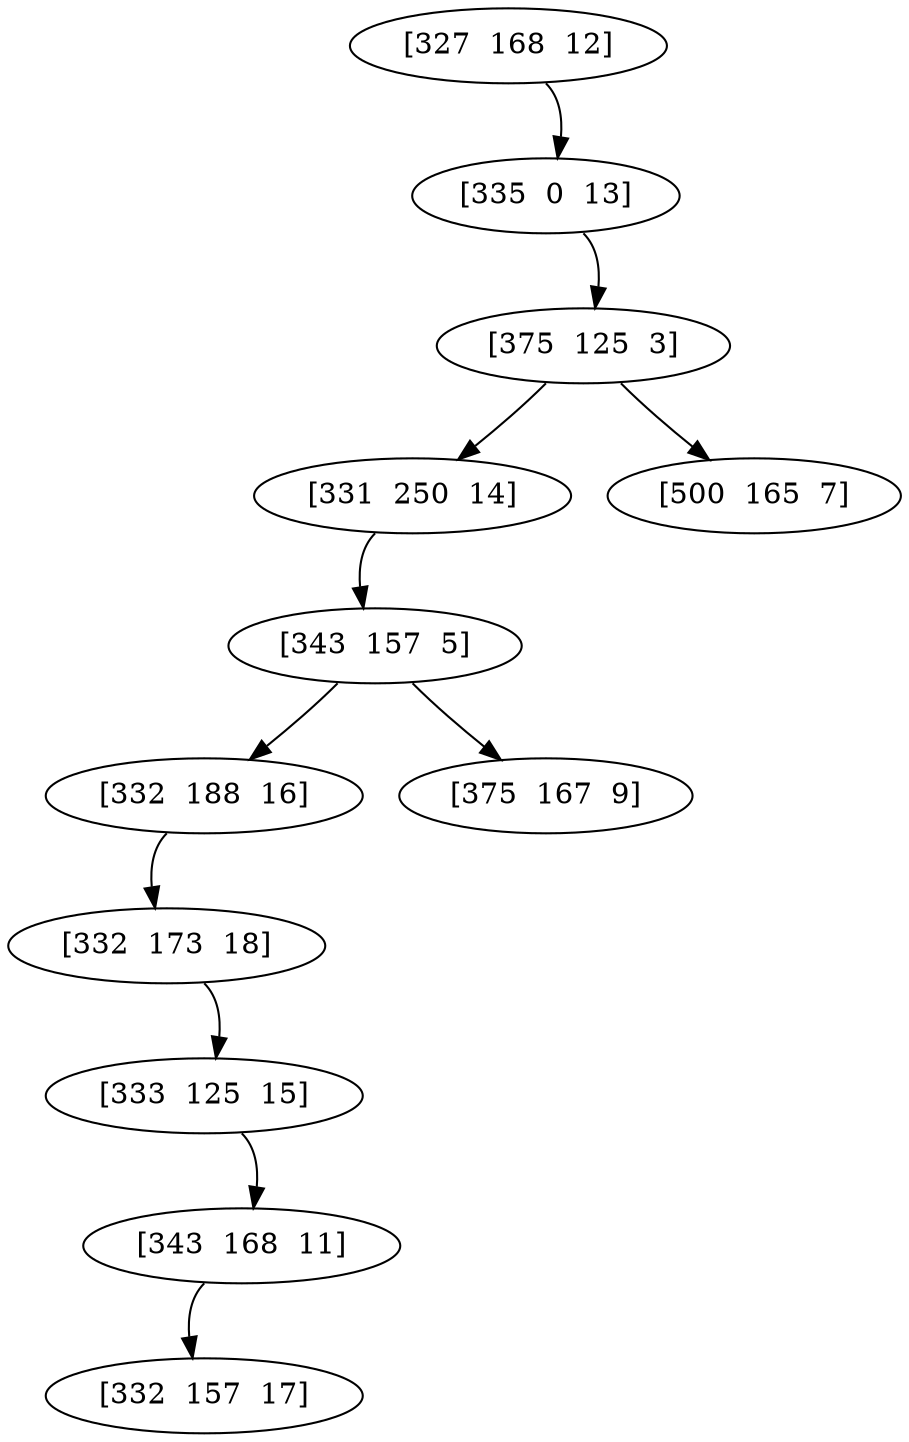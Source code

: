  digraph G {
"[327  168  12]" -> "[335  0  13]"[tailport = se];
"[335  0  13]" -> "[375  125  3]"[tailport = se];
"[375  125  3]" -> "[331  250  14]"[tailport=sw];
"[375  125  3]" -> "[500  165  7]"[tailport = se];
"[331  250  14]" -> "[343  157  5]"[tailport=sw];
"[343  157  5]" -> "[332  188  16]"[tailport=sw];
"[343  157  5]" -> "[375  167  9]"[tailport = se];
"[332  188  16]" -> "[332  173  18]"[tailport=sw];
"[332  173  18]" -> "[333  125  15]"[tailport = se];
"[333  125  15]" -> "[343  168  11]"[tailport = se];
"[343  168  11]" -> "[332  157  17]"[tailport=sw];
}
